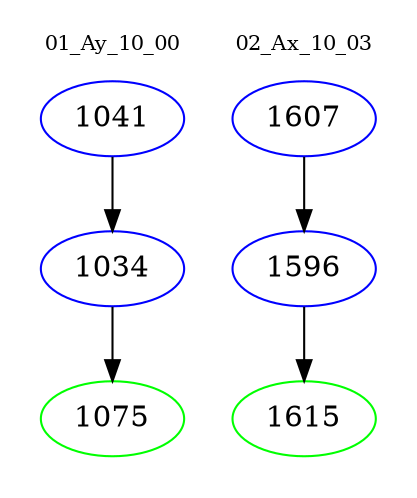 digraph{
subgraph cluster_0 {
color = white
label = "01_Ay_10_00";
fontsize=10;
T0_1041 [label="1041", color="blue"]
T0_1041 -> T0_1034 [color="black"]
T0_1034 [label="1034", color="blue"]
T0_1034 -> T0_1075 [color="black"]
T0_1075 [label="1075", color="green"]
}
subgraph cluster_1 {
color = white
label = "02_Ax_10_03";
fontsize=10;
T1_1607 [label="1607", color="blue"]
T1_1607 -> T1_1596 [color="black"]
T1_1596 [label="1596", color="blue"]
T1_1596 -> T1_1615 [color="black"]
T1_1615 [label="1615", color="green"]
}
}
